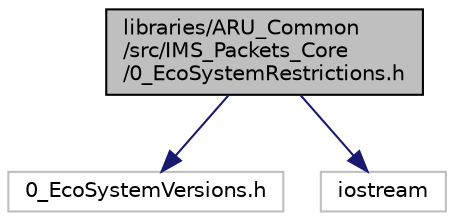 digraph "libraries/ARU_Common/src/IMS_Packets_Core/0_EcoSystemRestrictions.h"
{
 // LATEX_PDF_SIZE
  edge [fontname="Helvetica",fontsize="10",labelfontname="Helvetica",labelfontsize="10"];
  node [fontname="Helvetica",fontsize="10",shape=record];
  Node1 [label="libraries/ARU_Common\l/src/IMS_Packets_Core\l/0_EcoSystemRestrictions.h",height=0.2,width=0.4,color="black", fillcolor="grey75", style="filled", fontcolor="black",tooltip="Design Configuration for a derived micro-EcoSystem."];
  Node1 -> Node2 [color="midnightblue",fontsize="10",style="solid",fontname="Helvetica"];
  Node2 [label="0_EcoSystemVersions.h",height=0.2,width=0.4,color="grey75", fillcolor="white", style="filled",tooltip=" "];
  Node1 -> Node3 [color="midnightblue",fontsize="10",style="solid",fontname="Helvetica"];
  Node3 [label="iostream",height=0.2,width=0.4,color="grey75", fillcolor="white", style="filled",tooltip=" "];
}
